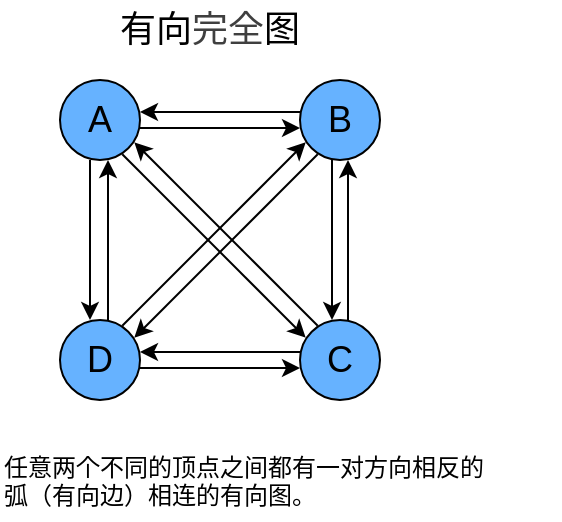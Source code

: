 <mxfile>
    <diagram name="第 1 页" id="pCRtqCFwRrJEKpGFq1MI">
        <mxGraphModel dx="750" dy="557" grid="1" gridSize="10" guides="1" tooltips="1" connect="1" arrows="1" fold="1" page="1" pageScale="1" pageWidth="827" pageHeight="1169" math="0" shadow="0">
            <root>
                <mxCell id="0"/>
                <mxCell id="1" parent="0"/>
                <mxCell id="LkC6zOXMjJJBTtj6kr6R-34" value="" style="edgeStyle=orthogonalEdgeStyle;rounded=0;orthogonalLoop=1;jettySize=auto;html=1;" parent="1" edge="1">
                    <mxGeometry relative="1" as="geometry">
                        <mxPoint x="135" y="160" as="sourcePoint"/>
                        <mxPoint x="135" y="240" as="targetPoint"/>
                    </mxGeometry>
                </mxCell>
                <mxCell id="LkC6zOXMjJJBTtj6kr6R-36" value="" style="edgeStyle=orthogonalEdgeStyle;rounded=0;orthogonalLoop=1;jettySize=auto;html=1;" parent="1" edge="1">
                    <mxGeometry relative="1" as="geometry">
                        <mxPoint x="160" y="144" as="sourcePoint"/>
                        <mxPoint x="240" y="144" as="targetPoint"/>
                    </mxGeometry>
                </mxCell>
                <mxCell id="LkC6zOXMjJJBTtj6kr6R-44" style="rounded=0;orthogonalLoop=1;jettySize=auto;html=1;exitX=1;exitY=1;exitDx=0;exitDy=0;entryX=0;entryY=0;entryDx=0;entryDy=0;" parent="1" edge="1">
                    <mxGeometry relative="1" as="geometry">
                        <mxPoint x="151.142" y="157.142" as="sourcePoint"/>
                        <mxPoint x="242.858" y="248.858" as="targetPoint"/>
                    </mxGeometry>
                </mxCell>
                <mxCell id="LkC6zOXMjJJBTtj6kr6R-13" value="&lt;font style=&quot;color: rgb(0, 0, 0); font-size: 18px;&quot;&gt;A&lt;/font&gt;" style="ellipse;whiteSpace=wrap;html=1;aspect=fixed;fillColor=#66B2FF;" parent="1" vertex="1">
                    <mxGeometry x="120" y="120" width="40" height="40" as="geometry"/>
                </mxCell>
                <mxCell id="LkC6zOXMjJJBTtj6kr6R-37" value="" style="edgeStyle=orthogonalEdgeStyle;rounded=0;orthogonalLoop=1;jettySize=auto;html=1;" parent="1" edge="1">
                    <mxGeometry relative="1" as="geometry">
                        <mxPoint x="240" y="136" as="sourcePoint"/>
                        <mxPoint x="160" y="136" as="targetPoint"/>
                    </mxGeometry>
                </mxCell>
                <mxCell id="LkC6zOXMjJJBTtj6kr6R-40" value="" style="edgeStyle=orthogonalEdgeStyle;rounded=0;orthogonalLoop=1;jettySize=auto;html=1;" parent="1" edge="1">
                    <mxGeometry relative="1" as="geometry">
                        <mxPoint x="256" y="160" as="sourcePoint"/>
                        <mxPoint x="256" y="240" as="targetPoint"/>
                    </mxGeometry>
                </mxCell>
                <mxCell id="LkC6zOXMjJJBTtj6kr6R-46" style="rounded=0;orthogonalLoop=1;jettySize=auto;html=1;exitX=0;exitY=1;exitDx=0;exitDy=0;entryX=1;entryY=0;entryDx=0;entryDy=0;" parent="1" edge="1">
                    <mxGeometry relative="1" as="geometry">
                        <mxPoint x="248.858" y="157.142" as="sourcePoint"/>
                        <mxPoint x="157.142" y="248.858" as="targetPoint"/>
                    </mxGeometry>
                </mxCell>
                <mxCell id="LkC6zOXMjJJBTtj6kr6R-14" value="&lt;font style=&quot;color: rgb(0, 0, 0); font-size: 18px;&quot;&gt;B&lt;/font&gt;" style="ellipse;whiteSpace=wrap;html=1;aspect=fixed;fillColor=#66B2FF;" parent="1" vertex="1">
                    <mxGeometry x="240" y="120" width="40" height="40" as="geometry"/>
                </mxCell>
                <mxCell id="LkC6zOXMjJJBTtj6kr6R-39" value="" style="edgeStyle=orthogonalEdgeStyle;rounded=0;orthogonalLoop=1;jettySize=auto;html=1;" parent="1" edge="1">
                    <mxGeometry relative="1" as="geometry">
                        <mxPoint x="240" y="256" as="sourcePoint"/>
                        <mxPoint x="160" y="256" as="targetPoint"/>
                    </mxGeometry>
                </mxCell>
                <mxCell id="LkC6zOXMjJJBTtj6kr6R-41" value="" style="edgeStyle=orthogonalEdgeStyle;rounded=0;orthogonalLoop=1;jettySize=auto;html=1;" parent="1" edge="1">
                    <mxGeometry relative="1" as="geometry">
                        <mxPoint x="264" y="240" as="sourcePoint"/>
                        <mxPoint x="264" y="160" as="targetPoint"/>
                    </mxGeometry>
                </mxCell>
                <mxCell id="LkC6zOXMjJJBTtj6kr6R-43" style="rounded=0;orthogonalLoop=1;jettySize=auto;html=1;exitX=0;exitY=0;exitDx=0;exitDy=0;entryX=1;entryY=1;entryDx=0;entryDy=0;" parent="1" edge="1">
                    <mxGeometry relative="1" as="geometry">
                        <mxPoint x="248.858" y="242.858" as="sourcePoint"/>
                        <mxPoint x="157.142" y="151.142" as="targetPoint"/>
                    </mxGeometry>
                </mxCell>
                <mxCell id="LkC6zOXMjJJBTtj6kr6R-20" value="&lt;font style=&quot;color: rgb(0, 0, 0); font-size: 18px;&quot;&gt;C&lt;/font&gt;" style="ellipse;whiteSpace=wrap;html=1;aspect=fixed;fillColor=#66B2FF;" parent="1" vertex="1">
                    <mxGeometry x="240" y="240" width="40" height="40" as="geometry"/>
                </mxCell>
                <mxCell id="LkC6zOXMjJJBTtj6kr6R-35" value="" style="edgeStyle=orthogonalEdgeStyle;rounded=0;orthogonalLoop=1;jettySize=auto;html=1;" parent="1" edge="1">
                    <mxGeometry relative="1" as="geometry">
                        <mxPoint x="144" y="240" as="sourcePoint"/>
                        <mxPoint x="144" y="160" as="targetPoint"/>
                    </mxGeometry>
                </mxCell>
                <mxCell id="LkC6zOXMjJJBTtj6kr6R-38" value="" style="edgeStyle=orthogonalEdgeStyle;rounded=0;orthogonalLoop=1;jettySize=auto;html=1;" parent="1" edge="1">
                    <mxGeometry relative="1" as="geometry">
                        <mxPoint x="160" y="264" as="sourcePoint"/>
                        <mxPoint x="240" y="264" as="targetPoint"/>
                    </mxGeometry>
                </mxCell>
                <mxCell id="LkC6zOXMjJJBTtj6kr6R-45" style="rounded=0;orthogonalLoop=1;jettySize=auto;html=1;exitX=1;exitY=0;exitDx=0;exitDy=0;entryX=0;entryY=1;entryDx=0;entryDy=0;" parent="1" edge="1">
                    <mxGeometry relative="1" as="geometry">
                        <mxPoint x="151.142" y="242.858" as="sourcePoint"/>
                        <mxPoint x="242.858" y="151.142" as="targetPoint"/>
                    </mxGeometry>
                </mxCell>
                <mxCell id="LkC6zOXMjJJBTtj6kr6R-22" value="&lt;font style=&quot;color: rgb(0, 0, 0); font-size: 18px;&quot;&gt;D&lt;/font&gt;" style="ellipse;whiteSpace=wrap;html=1;aspect=fixed;fillColor=#66B2FF;" parent="1" vertex="1">
                    <mxGeometry x="120" y="240" width="40" height="40" as="geometry"/>
                </mxCell>
                <mxCell id="LkC6zOXMjJJBTtj6kr6R-47" value="&lt;font style=&quot;font-size: 18px;&quot;&gt;有向&lt;span style=&quot;color: rgb(63, 63, 63);&quot;&gt;完全&lt;/span&gt;图&lt;/font&gt;" style="text;html=1;align=center;verticalAlign=middle;whiteSpace=wrap;rounded=0;" parent="1" vertex="1">
                    <mxGeometry x="130" y="80" width="130" height="30" as="geometry"/>
                </mxCell>
                <mxCell id="0j6S61O08RdFMJwWwLVF-1" value="任意两个不同的顶点之间都有一对方向相反的&#xa;弧（有向边）相连的有向图。" style="text;whiteSpace=wrap;" parent="1" vertex="1">
                    <mxGeometry x="90" y="300" width="280" height="40" as="geometry"/>
                </mxCell>
            </root>
        </mxGraphModel>
    </diagram>
</mxfile>